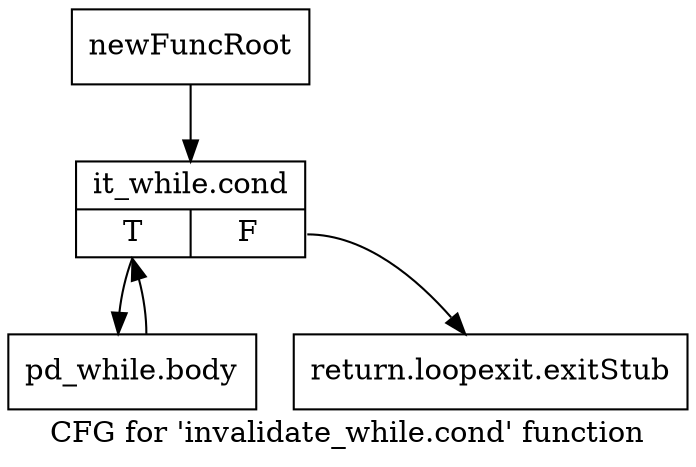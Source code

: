 digraph "CFG for 'invalidate_while.cond' function" {
	label="CFG for 'invalidate_while.cond' function";

	Node0xa7c3e30 [shape=record,label="{newFuncRoot}"];
	Node0xa7c3e30 -> Node0xa8fdf60;
	Node0xa8fdf10 [shape=record,label="{return.loopexit.exitStub}"];
	Node0xa8fdf60 [shape=record,label="{it_while.cond|{<s0>T|<s1>F}}"];
	Node0xa8fdf60:s0 -> Node0xa8fdfb0;
	Node0xa8fdf60:s1 -> Node0xa8fdf10;
	Node0xa8fdfb0 [shape=record,label="{pd_while.body}"];
	Node0xa8fdfb0 -> Node0xa8fdf60;
}

